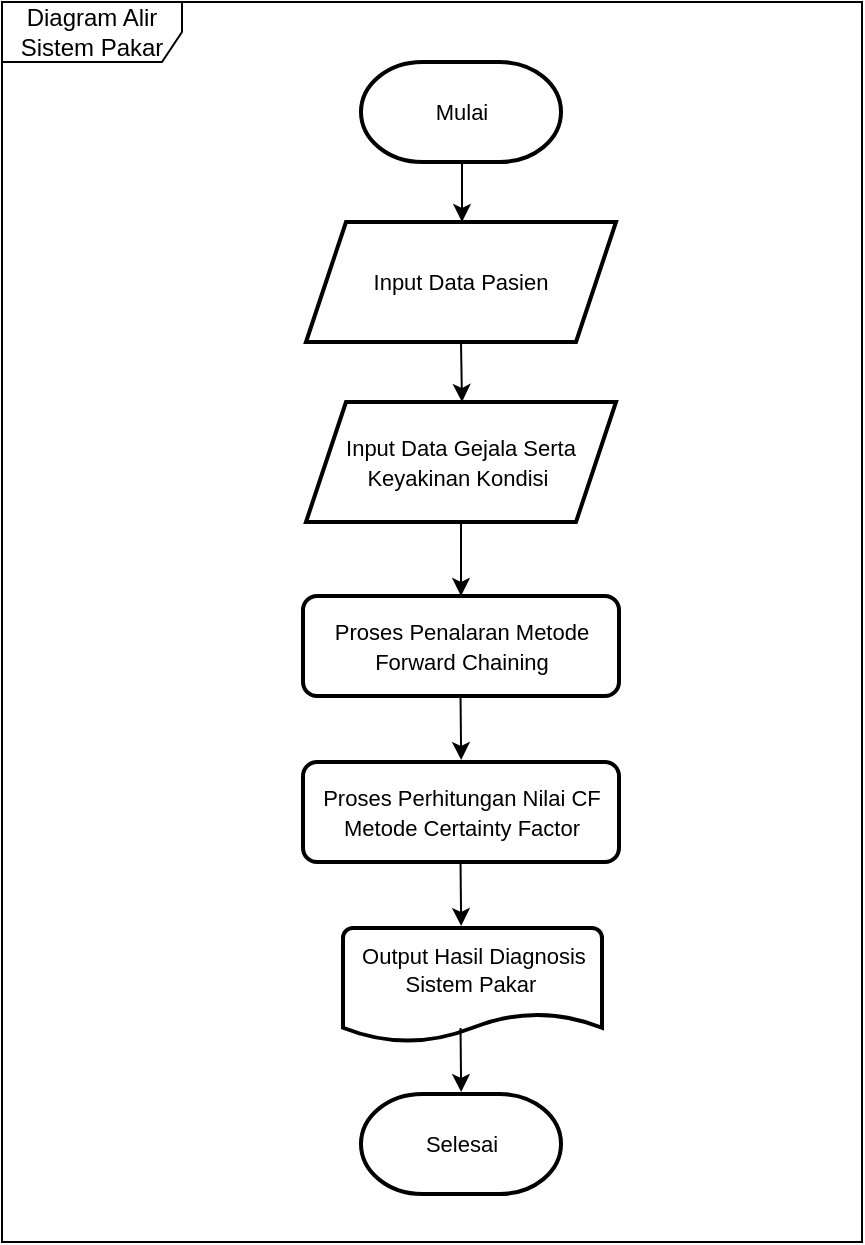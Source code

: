 <mxfile version="21.3.8" type="github">
  <diagram name="Halaman-1" id="PJ1DCXdF3awHEuUyO09a">
    <mxGraphModel dx="954" dy="616" grid="1" gridSize="10" guides="1" tooltips="1" connect="1" arrows="1" fold="1" page="1" pageScale="1" pageWidth="827" pageHeight="1169" math="0" shadow="0">
      <root>
        <mxCell id="0" />
        <mxCell id="1" parent="0" />
        <mxCell id="uMXOcB_HCX3pOTTdQGim-1" value="Diagram Alir Sistem Pakar" style="shape=umlFrame;whiteSpace=wrap;html=1;pointerEvents=0;align=center;width=90;height=30;" vertex="1" parent="1">
          <mxGeometry x="90" y="80" width="430" height="620" as="geometry" />
        </mxCell>
        <mxCell id="uMXOcB_HCX3pOTTdQGim-4" value="&lt;font style=&quot;font-size: 11px;&quot;&gt;Input Data Pasien&lt;/font&gt;" style="shape=parallelogram;perimeter=parallelogramPerimeter;whiteSpace=wrap;html=1;fixedSize=1;strokeWidth=2;" vertex="1" parent="1">
          <mxGeometry x="242" y="190" width="155" height="60" as="geometry" />
        </mxCell>
        <mxCell id="uMXOcB_HCX3pOTTdQGim-5" value="" style="endArrow=classic;html=1;rounded=0;" edge="1" parent="1">
          <mxGeometry width="50" height="50" relative="1" as="geometry">
            <mxPoint x="320" y="160" as="sourcePoint" />
            <mxPoint x="320" y="190" as="targetPoint" />
            <Array as="points">
              <mxPoint x="320" y="180" />
            </Array>
          </mxGeometry>
        </mxCell>
        <mxCell id="uMXOcB_HCX3pOTTdQGim-6" value="" style="endArrow=classic;html=1;rounded=0;exitX=0.5;exitY=1;exitDx=0;exitDy=0;" edge="1" parent="1" source="uMXOcB_HCX3pOTTdQGim-4">
          <mxGeometry width="50" height="50" relative="1" as="geometry">
            <mxPoint x="335" y="170" as="sourcePoint" />
            <mxPoint x="320" y="280" as="targetPoint" />
          </mxGeometry>
        </mxCell>
        <mxCell id="uMXOcB_HCX3pOTTdQGim-8" value="&lt;div style=&quot;&quot;&gt;&lt;span style=&quot;font-size: 11px; background-color: initial;&quot;&gt;Input Data Gejala Serta Keyakinan Kondisi&amp;nbsp;&lt;/span&gt;&lt;/div&gt;" style="shape=parallelogram;perimeter=parallelogramPerimeter;whiteSpace=wrap;html=1;fixedSize=1;strokeWidth=2;align=center;" vertex="1" parent="1">
          <mxGeometry x="242" y="280" width="155" height="60" as="geometry" />
        </mxCell>
        <mxCell id="uMXOcB_HCX3pOTTdQGim-9" value="" style="endArrow=classic;html=1;rounded=0;entryX=0.5;entryY=0;entryDx=0;entryDy=0;exitX=0.5;exitY=1;exitDx=0;exitDy=0;" edge="1" parent="1" source="uMXOcB_HCX3pOTTdQGim-8" target="uMXOcB_HCX3pOTTdQGim-10">
          <mxGeometry width="50" height="50" relative="1" as="geometry">
            <mxPoint x="320" y="360" as="sourcePoint" />
            <mxPoint x="330" y="310" as="targetPoint" />
          </mxGeometry>
        </mxCell>
        <mxCell id="uMXOcB_HCX3pOTTdQGim-10" value="&lt;font style=&quot;font-size: 11px;&quot;&gt;Proses Penalaran Metode Forward Chaining&lt;/font&gt;" style="rounded=1;whiteSpace=wrap;html=1;absoluteArcSize=1;arcSize=14;strokeWidth=2;" vertex="1" parent="1">
          <mxGeometry x="240.5" y="377" width="158" height="50" as="geometry" />
        </mxCell>
        <mxCell id="uMXOcB_HCX3pOTTdQGim-11" value="&lt;font style=&quot;font-size: 11px;&quot;&gt;Proses Perhitungan Nilai CF Metode Certainty Factor&lt;/font&gt;" style="rounded=1;whiteSpace=wrap;html=1;absoluteArcSize=1;arcSize=14;strokeWidth=2;" vertex="1" parent="1">
          <mxGeometry x="240.5" y="460" width="158" height="50" as="geometry" />
        </mxCell>
        <mxCell id="uMXOcB_HCX3pOTTdQGim-13" value="" style="endArrow=classic;html=1;rounded=0;entryX=0.5;entryY=0;entryDx=0;entryDy=0;" edge="1" parent="1">
          <mxGeometry width="50" height="50" relative="1" as="geometry">
            <mxPoint x="319.26" y="427" as="sourcePoint" />
            <mxPoint x="319.59" y="459" as="targetPoint" />
          </mxGeometry>
        </mxCell>
        <mxCell id="uMXOcB_HCX3pOTTdQGim-15" value="&lt;font style=&quot;font-size: 11px;&quot;&gt;Mulai&lt;/font&gt;" style="strokeWidth=2;html=1;shape=mxgraph.flowchart.terminator;whiteSpace=wrap;" vertex="1" parent="1">
          <mxGeometry x="269.5" y="110" width="100" height="50" as="geometry" />
        </mxCell>
        <mxCell id="uMXOcB_HCX3pOTTdQGim-16" value="" style="endArrow=classic;html=1;rounded=0;entryX=0.5;entryY=0;entryDx=0;entryDy=0;" edge="1" parent="1">
          <mxGeometry width="50" height="50" relative="1" as="geometry">
            <mxPoint x="319.26" y="510" as="sourcePoint" />
            <mxPoint x="319.59" y="542" as="targetPoint" />
          </mxGeometry>
        </mxCell>
        <mxCell id="uMXOcB_HCX3pOTTdQGim-19" value="&lt;font style=&quot;font-size: 11px;&quot;&gt;Output Hasil Diagnosis Sistem Pakar&amp;nbsp;&lt;/font&gt;" style="strokeWidth=2;html=1;shape=mxgraph.flowchart.document2;whiteSpace=wrap;size=0.25;verticalAlign=top;labelPosition=center;verticalLabelPosition=middle;align=center;" vertex="1" parent="1">
          <mxGeometry x="260.5" y="543" width="129.5" height="57" as="geometry" />
        </mxCell>
        <mxCell id="uMXOcB_HCX3pOTTdQGim-20" value="" style="endArrow=classic;html=1;rounded=0;entryX=0.5;entryY=0;entryDx=0;entryDy=0;" edge="1" parent="1">
          <mxGeometry width="50" height="50" relative="1" as="geometry">
            <mxPoint x="319.26" y="593" as="sourcePoint" />
            <mxPoint x="319.59" y="625" as="targetPoint" />
          </mxGeometry>
        </mxCell>
        <mxCell id="uMXOcB_HCX3pOTTdQGim-23" value="&lt;font style=&quot;font-size: 11px;&quot;&gt;Selesai&lt;/font&gt;" style="strokeWidth=2;html=1;shape=mxgraph.flowchart.terminator;whiteSpace=wrap;" vertex="1" parent="1">
          <mxGeometry x="269.5" y="626" width="100" height="50" as="geometry" />
        </mxCell>
      </root>
    </mxGraphModel>
  </diagram>
</mxfile>
